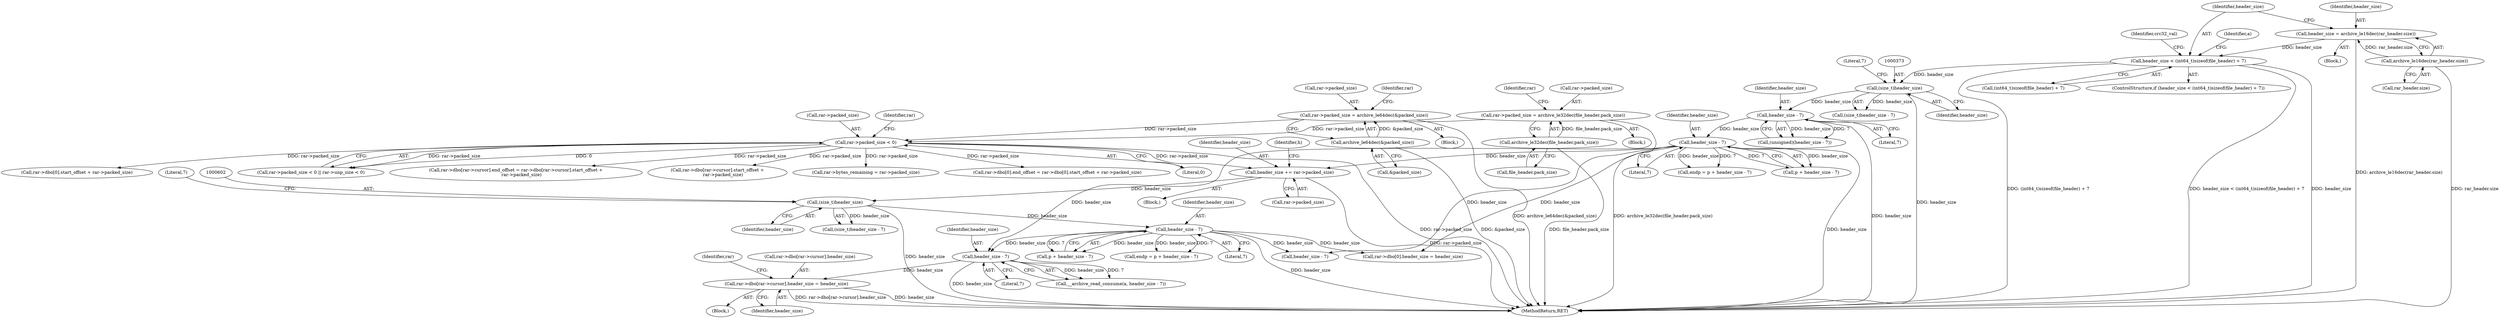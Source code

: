 digraph "0_libarchive_bfcfe6f04ed20db2504db8a254d1f40a1d84eb28_0@pointer" {
"1001153" [label="(Call,rar->dbo[rar->cursor].header_size = header_size)"];
"1001103" [label="(Call,header_size - 7)"];
"1000616" [label="(Call,header_size - 7)"];
"1000601" [label="(Call,(size_t)header_size)"];
"1000589" [label="(Call,header_size += rar->packed_size)"];
"1000549" [label="(Call,rar->packed_size < 0)"];
"1000515" [label="(Call,rar->packed_size = archive_le64dec(&packed_size))"];
"1000519" [label="(Call,archive_le64dec(&packed_size))"];
"1000531" [label="(Call,rar->packed_size = archive_le32dec(file_header.pack_size))"];
"1000535" [label="(Call,archive_le32dec(file_header.pack_size))"];
"1000416" [label="(Call,header_size - 7)"];
"1000387" [label="(Call,header_size - 7)"];
"1000372" [label="(Call,(size_t)header_size)"];
"1000223" [label="(Call,header_size < (int64_t)sizeof(file_header) + 7)"];
"1000216" [label="(Call,header_size = archive_le16dec(rar_header.size))"];
"1000218" [label="(Call,archive_le16dec(rar_header.size))"];
"1000519" [label="(Call,archive_le64dec(&packed_size))"];
"1000121" [label="(Block,)"];
"1000600" [label="(Call,(size_t)header_size - 7)"];
"1001312" [label="(Call,rar->dbo[0].header_size = header_size)"];
"1000597" [label="(Identifier,h)"];
"1000616" [label="(Call,header_size - 7)"];
"1000414" [label="(Call,p + header_size - 7)"];
"1000590" [label="(Identifier,header_size)"];
"1000223" [label="(Call,header_size < (int64_t)sizeof(file_header) + 7)"];
"1001754" [label="(MethodReturn,RET)"];
"1000520" [label="(Call,&packed_size)"];
"1000556" [label="(Identifier,rar)"];
"1000617" [label="(Identifier,header_size)"];
"1000541" [label="(Identifier,rar)"];
"1001105" [label="(Literal,7)"];
"1001153" [label="(Call,rar->dbo[rar->cursor].header_size = header_size)"];
"1000569" [label="(Call,rar->bytes_remaining = rar->packed_size)"];
"1000418" [label="(Literal,7)"];
"1001103" [label="(Call,header_size - 7)"];
"1000225" [label="(Call,(int64_t)sizeof(file_header) + 7)"];
"1000216" [label="(Call,header_size = archive_le16dec(rar_header.size))"];
"1000589" [label="(Call,header_size += rar->packed_size)"];
"1001425" [label="(Call,rar->dbo[0].end_offset = rar->dbo[0].start_offset + rar->packed_size)"];
"1001168" [label="(Identifier,rar)"];
"1000516" [label="(Call,rar->packed_size)"];
"1001101" [label="(Call,__archive_read_consume(a, header_size - 7))"];
"1000604" [label="(Literal,7)"];
"1000535" [label="(Call,archive_le32dec(file_header.pack_size))"];
"1000372" [label="(Call,(size_t)header_size)"];
"1001154" [label="(Call,rar->dbo[rar->cursor].header_size)"];
"1000536" [label="(Call,file_header.pack_size)"];
"1000218" [label="(Call,archive_le16dec(rar_header.size))"];
"1000219" [label="(Call,rar_header.size)"];
"1001163" [label="(Identifier,header_size)"];
"1000553" [label="(Literal,0)"];
"1000412" [label="(Call,endp = p + header_size - 7)"];
"1000515" [label="(Call,rar->packed_size = archive_le64dec(&packed_size))"];
"1001433" [label="(Call,rar->dbo[0].start_offset + rar->packed_size)"];
"1000550" [label="(Call,rar->packed_size)"];
"1000580" [label="(Block,)"];
"1000532" [label="(Call,rar->packed_size)"];
"1000371" [label="(Call,(size_t)header_size - 7)"];
"1001409" [label="(Call,header_size - 7)"];
"1000375" [label="(Literal,7)"];
"1000235" [label="(Identifier,a)"];
"1000603" [label="(Identifier,header_size)"];
"1001118" [label="(Block,)"];
"1000524" [label="(Identifier,rar)"];
"1000242" [label="(Identifier,crc32_val)"];
"1000417" [label="(Identifier,header_size)"];
"1000548" [label="(Call,rar->packed_size < 0 || rar->unp_size < 0)"];
"1000388" [label="(Identifier,header_size)"];
"1001104" [label="(Identifier,header_size)"];
"1000531" [label="(Call,rar->packed_size = archive_le32dec(file_header.pack_size))"];
"1001216" [label="(Call,rar->dbo[rar->cursor].end_offset = rar->dbo[rar->cursor].start_offset +\n        rar->packed_size)"];
"1000618" [label="(Literal,7)"];
"1000591" [label="(Call,rar->packed_size)"];
"1000374" [label="(Identifier,header_size)"];
"1000217" [label="(Identifier,header_size)"];
"1000224" [label="(Identifier,header_size)"];
"1001226" [label="(Call,rar->dbo[rar->cursor].start_offset +\n        rar->packed_size)"];
"1000387" [label="(Call,header_size - 7)"];
"1000549" [label="(Call,rar->packed_size < 0)"];
"1000601" [label="(Call,(size_t)header_size)"];
"1000530" [label="(Block,)"];
"1000484" [label="(Block,)"];
"1000385" [label="(Call,(unsigned)(header_size - 7))"];
"1000612" [label="(Call,endp = p + header_size - 7)"];
"1000389" [label="(Literal,7)"];
"1000222" [label="(ControlStructure,if (header_size < (int64_t)sizeof(file_header) + 7))"];
"1000416" [label="(Call,header_size - 7)"];
"1000614" [label="(Call,p + header_size - 7)"];
"1001153" -> "1001118"  [label="AST: "];
"1001153" -> "1001163"  [label="CFG: "];
"1001154" -> "1001153"  [label="AST: "];
"1001163" -> "1001153"  [label="AST: "];
"1001168" -> "1001153"  [label="CFG: "];
"1001153" -> "1001754"  [label="DDG: header_size"];
"1001153" -> "1001754"  [label="DDG: rar->dbo[rar->cursor].header_size"];
"1001103" -> "1001153"  [label="DDG: header_size"];
"1001103" -> "1001101"  [label="AST: "];
"1001103" -> "1001105"  [label="CFG: "];
"1001104" -> "1001103"  [label="AST: "];
"1001105" -> "1001103"  [label="AST: "];
"1001101" -> "1001103"  [label="CFG: "];
"1001103" -> "1001754"  [label="DDG: header_size"];
"1001103" -> "1001101"  [label="DDG: header_size"];
"1001103" -> "1001101"  [label="DDG: 7"];
"1000616" -> "1001103"  [label="DDG: header_size"];
"1000416" -> "1001103"  [label="DDG: header_size"];
"1000616" -> "1000614"  [label="AST: "];
"1000616" -> "1000618"  [label="CFG: "];
"1000617" -> "1000616"  [label="AST: "];
"1000618" -> "1000616"  [label="AST: "];
"1000614" -> "1000616"  [label="CFG: "];
"1000616" -> "1001754"  [label="DDG: header_size"];
"1000616" -> "1000612"  [label="DDG: header_size"];
"1000616" -> "1000612"  [label="DDG: 7"];
"1000616" -> "1000614"  [label="DDG: header_size"];
"1000616" -> "1000614"  [label="DDG: 7"];
"1000601" -> "1000616"  [label="DDG: header_size"];
"1000616" -> "1001312"  [label="DDG: header_size"];
"1000616" -> "1001409"  [label="DDG: header_size"];
"1000601" -> "1000600"  [label="AST: "];
"1000601" -> "1000603"  [label="CFG: "];
"1000602" -> "1000601"  [label="AST: "];
"1000603" -> "1000601"  [label="AST: "];
"1000604" -> "1000601"  [label="CFG: "];
"1000601" -> "1001754"  [label="DDG: header_size"];
"1000601" -> "1000600"  [label="DDG: header_size"];
"1000589" -> "1000601"  [label="DDG: header_size"];
"1000589" -> "1000580"  [label="AST: "];
"1000589" -> "1000591"  [label="CFG: "];
"1000590" -> "1000589"  [label="AST: "];
"1000591" -> "1000589"  [label="AST: "];
"1000597" -> "1000589"  [label="CFG: "];
"1000589" -> "1001754"  [label="DDG: rar->packed_size"];
"1000549" -> "1000589"  [label="DDG: rar->packed_size"];
"1000416" -> "1000589"  [label="DDG: header_size"];
"1000549" -> "1000548"  [label="AST: "];
"1000549" -> "1000553"  [label="CFG: "];
"1000550" -> "1000549"  [label="AST: "];
"1000553" -> "1000549"  [label="AST: "];
"1000556" -> "1000549"  [label="CFG: "];
"1000548" -> "1000549"  [label="CFG: "];
"1000549" -> "1001754"  [label="DDG: rar->packed_size"];
"1000549" -> "1000548"  [label="DDG: rar->packed_size"];
"1000549" -> "1000548"  [label="DDG: 0"];
"1000515" -> "1000549"  [label="DDG: rar->packed_size"];
"1000531" -> "1000549"  [label="DDG: rar->packed_size"];
"1000549" -> "1000569"  [label="DDG: rar->packed_size"];
"1000549" -> "1001216"  [label="DDG: rar->packed_size"];
"1000549" -> "1001226"  [label="DDG: rar->packed_size"];
"1000549" -> "1001425"  [label="DDG: rar->packed_size"];
"1000549" -> "1001433"  [label="DDG: rar->packed_size"];
"1000515" -> "1000484"  [label="AST: "];
"1000515" -> "1000519"  [label="CFG: "];
"1000516" -> "1000515"  [label="AST: "];
"1000519" -> "1000515"  [label="AST: "];
"1000524" -> "1000515"  [label="CFG: "];
"1000515" -> "1001754"  [label="DDG: archive_le64dec(&packed_size)"];
"1000519" -> "1000515"  [label="DDG: &packed_size"];
"1000519" -> "1000520"  [label="CFG: "];
"1000520" -> "1000519"  [label="AST: "];
"1000519" -> "1001754"  [label="DDG: &packed_size"];
"1000531" -> "1000530"  [label="AST: "];
"1000531" -> "1000535"  [label="CFG: "];
"1000532" -> "1000531"  [label="AST: "];
"1000535" -> "1000531"  [label="AST: "];
"1000541" -> "1000531"  [label="CFG: "];
"1000531" -> "1001754"  [label="DDG: archive_le32dec(file_header.pack_size)"];
"1000535" -> "1000531"  [label="DDG: file_header.pack_size"];
"1000535" -> "1000536"  [label="CFG: "];
"1000536" -> "1000535"  [label="AST: "];
"1000535" -> "1001754"  [label="DDG: file_header.pack_size"];
"1000416" -> "1000414"  [label="AST: "];
"1000416" -> "1000418"  [label="CFG: "];
"1000417" -> "1000416"  [label="AST: "];
"1000418" -> "1000416"  [label="AST: "];
"1000414" -> "1000416"  [label="CFG: "];
"1000416" -> "1001754"  [label="DDG: header_size"];
"1000416" -> "1000412"  [label="DDG: header_size"];
"1000416" -> "1000412"  [label="DDG: 7"];
"1000416" -> "1000414"  [label="DDG: header_size"];
"1000416" -> "1000414"  [label="DDG: 7"];
"1000387" -> "1000416"  [label="DDG: header_size"];
"1000416" -> "1001312"  [label="DDG: header_size"];
"1000416" -> "1001409"  [label="DDG: header_size"];
"1000387" -> "1000385"  [label="AST: "];
"1000387" -> "1000389"  [label="CFG: "];
"1000388" -> "1000387"  [label="AST: "];
"1000389" -> "1000387"  [label="AST: "];
"1000385" -> "1000387"  [label="CFG: "];
"1000387" -> "1001754"  [label="DDG: header_size"];
"1000387" -> "1000385"  [label="DDG: header_size"];
"1000387" -> "1000385"  [label="DDG: 7"];
"1000372" -> "1000387"  [label="DDG: header_size"];
"1000372" -> "1000371"  [label="AST: "];
"1000372" -> "1000374"  [label="CFG: "];
"1000373" -> "1000372"  [label="AST: "];
"1000374" -> "1000372"  [label="AST: "];
"1000375" -> "1000372"  [label="CFG: "];
"1000372" -> "1001754"  [label="DDG: header_size"];
"1000372" -> "1000371"  [label="DDG: header_size"];
"1000223" -> "1000372"  [label="DDG: header_size"];
"1000223" -> "1000222"  [label="AST: "];
"1000223" -> "1000225"  [label="CFG: "];
"1000224" -> "1000223"  [label="AST: "];
"1000225" -> "1000223"  [label="AST: "];
"1000235" -> "1000223"  [label="CFG: "];
"1000242" -> "1000223"  [label="CFG: "];
"1000223" -> "1001754"  [label="DDG: (int64_t)sizeof(file_header) + 7"];
"1000223" -> "1001754"  [label="DDG: header_size < (int64_t)sizeof(file_header) + 7"];
"1000223" -> "1001754"  [label="DDG: header_size"];
"1000216" -> "1000223"  [label="DDG: header_size"];
"1000216" -> "1000121"  [label="AST: "];
"1000216" -> "1000218"  [label="CFG: "];
"1000217" -> "1000216"  [label="AST: "];
"1000218" -> "1000216"  [label="AST: "];
"1000224" -> "1000216"  [label="CFG: "];
"1000216" -> "1001754"  [label="DDG: archive_le16dec(rar_header.size)"];
"1000218" -> "1000216"  [label="DDG: rar_header.size"];
"1000218" -> "1000219"  [label="CFG: "];
"1000219" -> "1000218"  [label="AST: "];
"1000218" -> "1001754"  [label="DDG: rar_header.size"];
}
